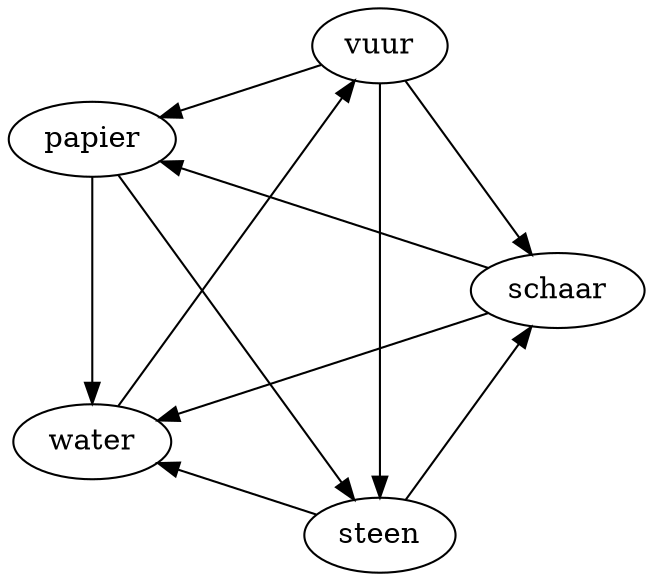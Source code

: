 digraph rps5
{
    layout="circo";

    steen -> schaar
    schaar -> papier
    papier -> steen
    vuur -> steen
    vuur -> schaar
    vuur -> papier
    water -> vuur
    steen -> water
    schaar -> water
    papier -> water
}